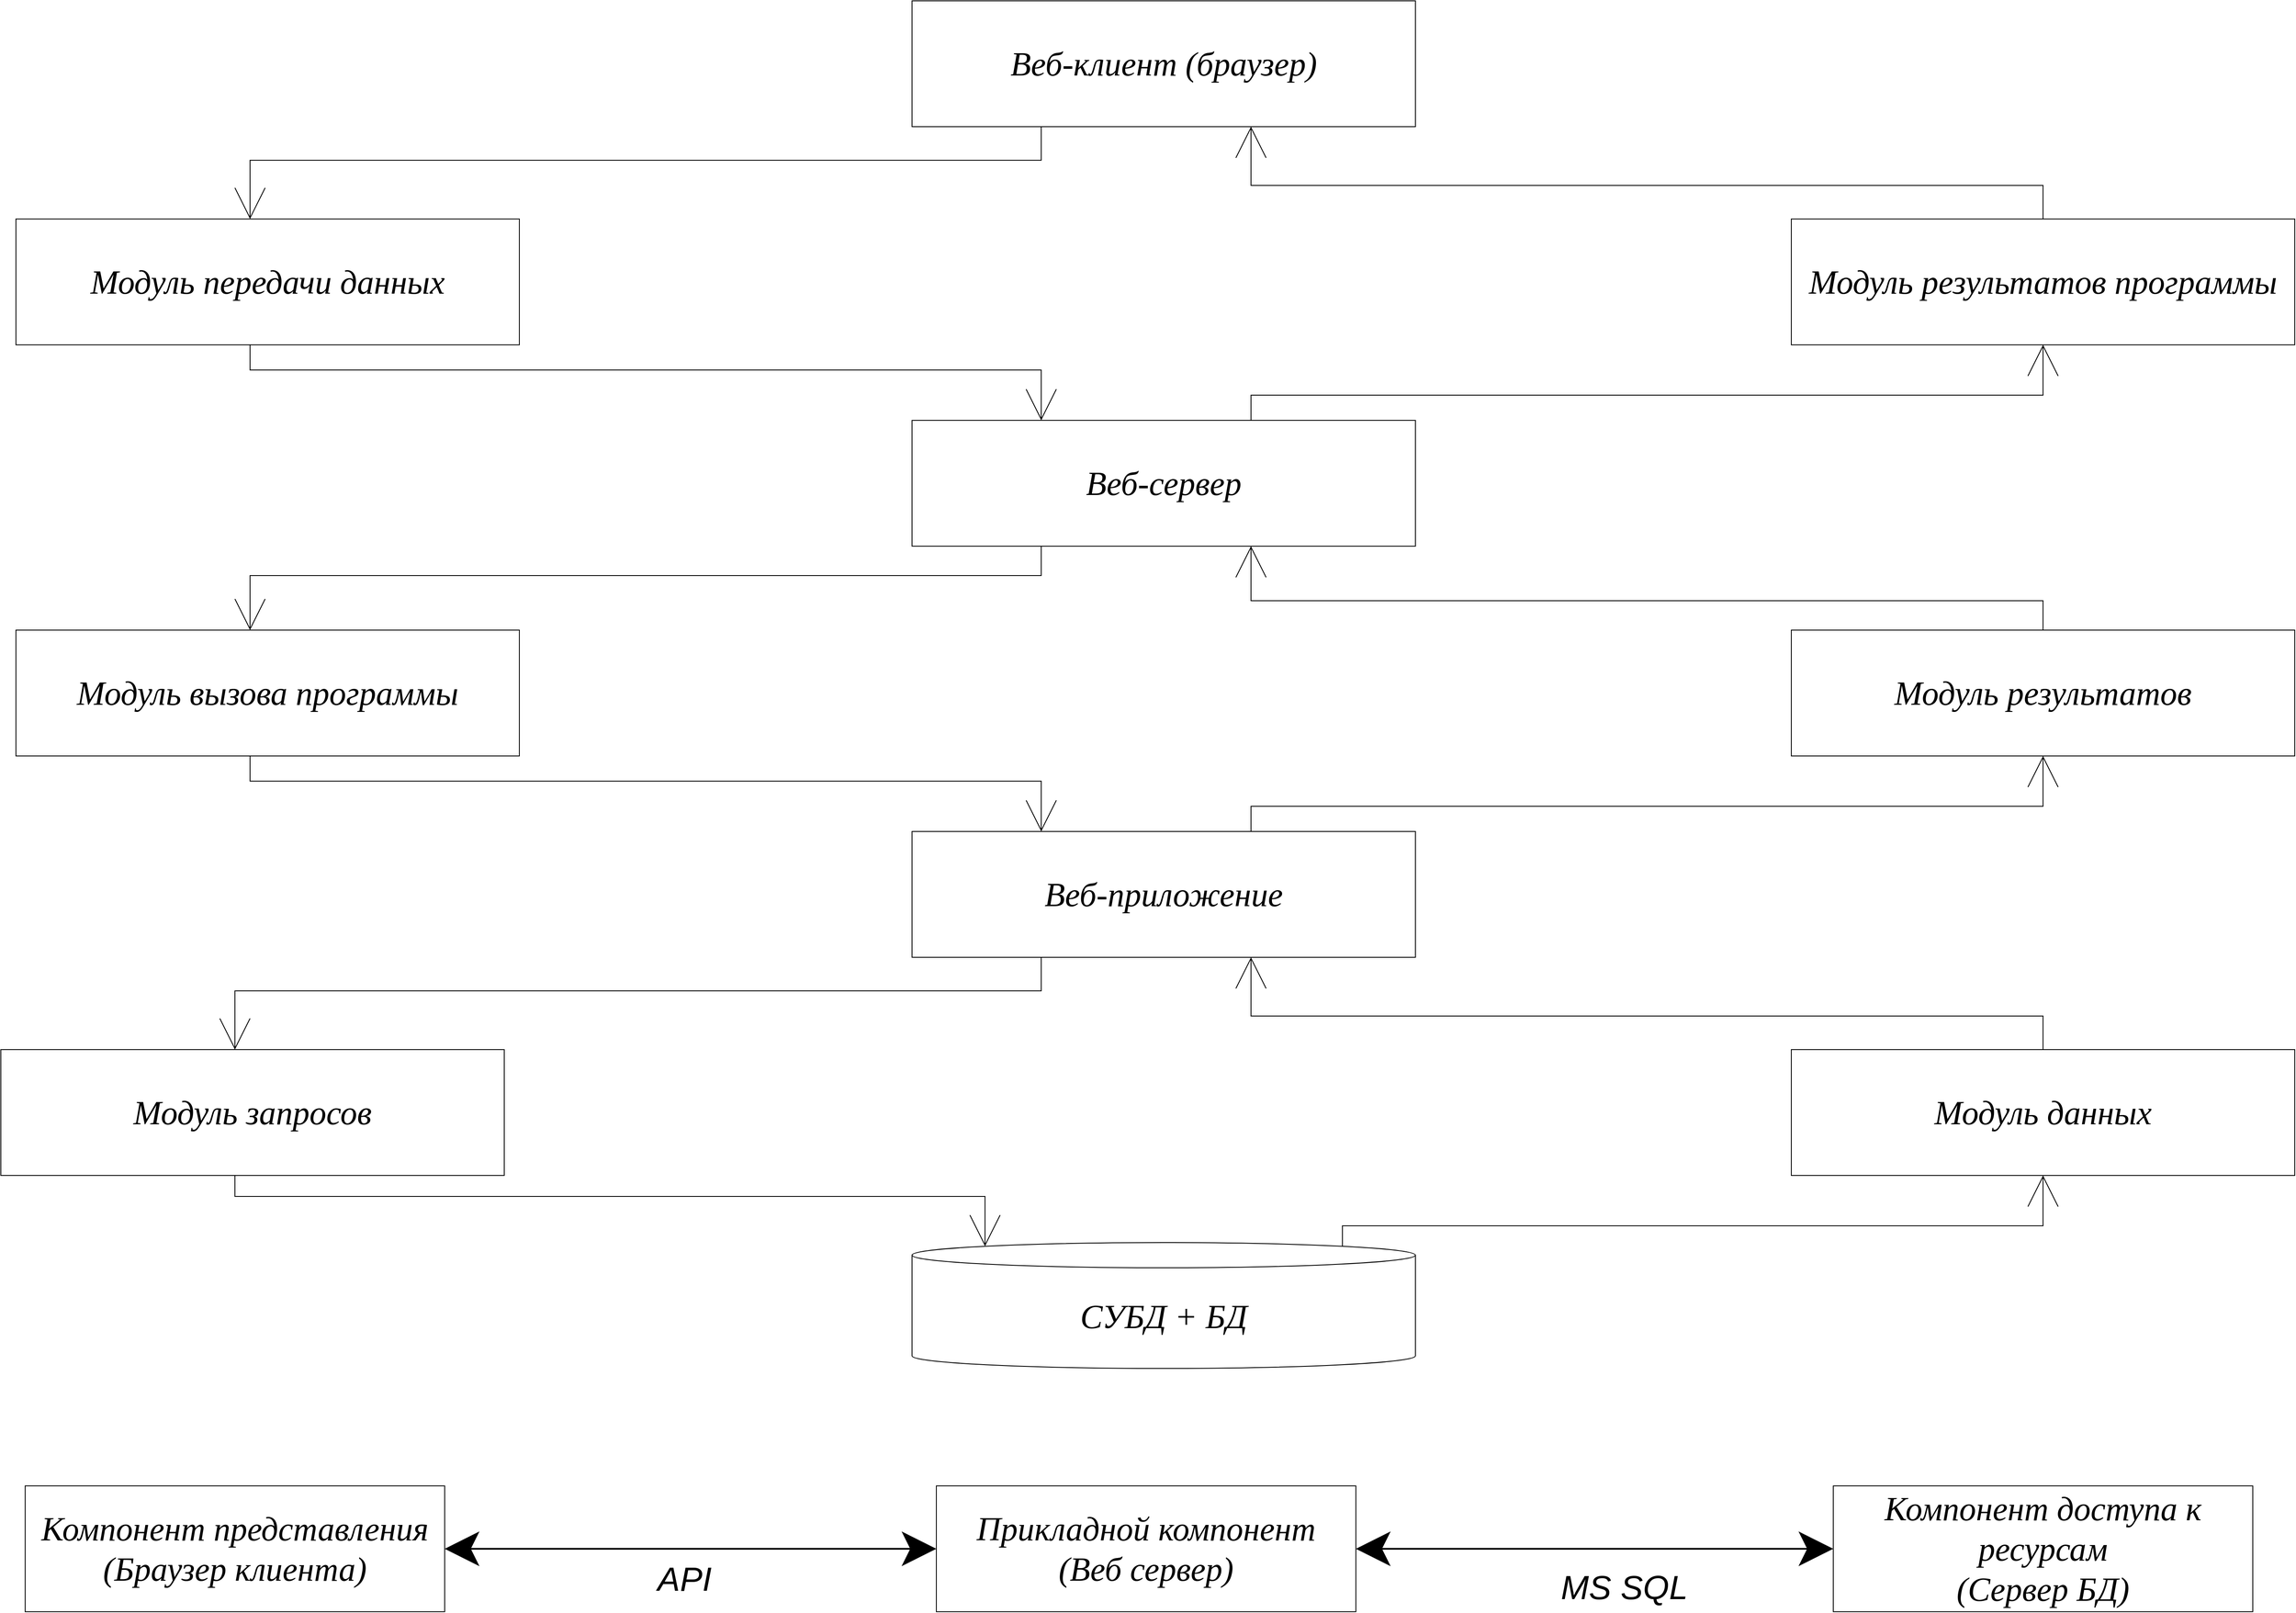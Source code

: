 <mxfile version="14.1.8" type="device"><diagram name="Страница-1" id="Страница-1"><mxGraphModel dx="3527" dy="3947" grid="1" gridSize="10" guides="1" tooltips="1" connect="1" arrows="1" fold="1" page="1" pageScale="1" pageWidth="3300" pageHeight="2339" math="0" shadow="0"><root><mxCell id="0"/><mxCell id="1" value="Блок-схема" parent="0"/><mxCell id="f9aKZ0IMSCI46NFcGJ6D-82" style="edgeStyle=orthogonalEdgeStyle;rounded=0;jumpStyle=arc;jumpSize=15;orthogonalLoop=1;jettySize=auto;html=1;exitX=0.25;exitY=1;exitDx=0;exitDy=0;entryX=0.5;entryY=0;entryDx=0;entryDy=0;fontFamily=ISOCPEUR;fontSize=30;endArrow=open;endFill=0;endSize=35;fontStyle=2" parent="1" source="ZTod386n2rKd_Kvh1nAG-105" target="ZTod386n2rKd_Kvh1nAG-115" edge="1"><mxGeometry relative="1" as="geometry"/></mxCell><mxCell id="ZTod386n2rKd_Kvh1nAG-105" value="&lt;font face=&quot;ISOCPEUR&quot; style=&quot;font-size: 40px&quot;&gt;Веб-клиент (браузер)&lt;/font&gt;" style="rounded=0;whiteSpace=wrap;html=1;fontStyle=2" parent="1" vertex="1"><mxGeometry x="4698" y="110" width="500" height="150" as="geometry"/></mxCell><mxCell id="f9aKZ0IMSCI46NFcGJ6D-86" style="edgeStyle=orthogonalEdgeStyle;rounded=0;jumpStyle=arc;jumpSize=15;orthogonalLoop=1;jettySize=auto;html=1;exitX=0.75;exitY=0;exitDx=0;exitDy=0;entryX=0.5;entryY=1;entryDx=0;entryDy=0;endArrow=open;endFill=0;endSize=35;fontFamily=ISOCPEUR;fontSize=30;fontStyle=2" parent="1" source="ZTod386n2rKd_Kvh1nAG-106" target="ZTod386n2rKd_Kvh1nAG-114" edge="1"><mxGeometry relative="1" as="geometry"/></mxCell><mxCell id="f9aKZ0IMSCI46NFcGJ6D-87" style="edgeStyle=orthogonalEdgeStyle;rounded=0;jumpStyle=arc;jumpSize=15;orthogonalLoop=1;jettySize=auto;html=1;exitX=0.25;exitY=1;exitDx=0;exitDy=0;entryX=0.5;entryY=0;entryDx=0;entryDy=0;endArrow=open;endFill=0;endSize=35;fontFamily=ISOCPEUR;fontSize=30;fontStyle=2" parent="1" source="ZTod386n2rKd_Kvh1nAG-106" target="ZTod386n2rKd_Kvh1nAG-116" edge="1"><mxGeometry relative="1" as="geometry"/></mxCell><mxCell id="ZTod386n2rKd_Kvh1nAG-106" value="&lt;font face=&quot;ISOCPEUR&quot; style=&quot;font-size: 40px&quot;&gt;Веб-сервер&lt;/font&gt;" style="rounded=0;whiteSpace=wrap;html=1;fontStyle=2" parent="1" vertex="1"><mxGeometry x="4698" y="610" width="500" height="150" as="geometry"/></mxCell><mxCell id="f9aKZ0IMSCI46NFcGJ6D-89" style="edgeStyle=orthogonalEdgeStyle;rounded=0;jumpStyle=arc;jumpSize=15;orthogonalLoop=1;jettySize=auto;html=1;exitX=0.25;exitY=1;exitDx=0;exitDy=0;entryX=0.5;entryY=0;entryDx=0;entryDy=0;endArrow=open;endFill=0;endSize=35;fontFamily=ISOCPEUR;fontSize=30;fontStyle=2" parent="1" source="ZTod386n2rKd_Kvh1nAG-107" target="ZTod386n2rKd_Kvh1nAG-117" edge="1"><mxGeometry relative="1" as="geometry"/></mxCell><mxCell id="f9aKZ0IMSCI46NFcGJ6D-99" style="edgeStyle=orthogonalEdgeStyle;rounded=0;jumpStyle=arc;jumpSize=15;orthogonalLoop=1;jettySize=auto;html=1;exitX=0.75;exitY=0;exitDx=0;exitDy=0;entryX=0.5;entryY=1;entryDx=0;entryDy=0;endArrow=open;endFill=0;endSize=35;fontFamily=ISOCPEUR;fontSize=30;fontStyle=2" parent="1" source="ZTod386n2rKd_Kvh1nAG-107" target="f9aKZ0IMSCI46NFcGJ6D-115" edge="1"><mxGeometry relative="1" as="geometry"><mxPoint x="6017" y="1010" as="targetPoint"/></mxGeometry></mxCell><mxCell id="ZTod386n2rKd_Kvh1nAG-107" value="&lt;font face=&quot;ISOCPEUR&quot; style=&quot;font-size: 40px&quot;&gt;Веб-приложение&lt;/font&gt;" style="rounded=0;whiteSpace=wrap;html=1;fontStyle=2" parent="1" vertex="1"><mxGeometry x="4698" y="1100" width="500" height="150" as="geometry"/></mxCell><mxCell id="f9aKZ0IMSCI46NFcGJ6D-119" style="edgeStyle=orthogonalEdgeStyle;rounded=0;jumpStyle=arc;jumpSize=15;orthogonalLoop=1;jettySize=auto;html=1;exitX=0.855;exitY=0;exitDx=0;exitDy=4.35;exitPerimeter=0;entryX=0.5;entryY=1;entryDx=0;entryDy=0;endArrow=open;endFill=0;endSize=35;fontFamily=ISOCPEUR;fontSize=30;fontStyle=2" parent="1" source="ZTod386n2rKd_Kvh1nAG-108" target="f9aKZ0IMSCI46NFcGJ6D-116" edge="1"><mxGeometry relative="1" as="geometry"><Array as="points"><mxPoint x="5182" y="1570"/><mxPoint x="6017" y="1570"/></Array></mxGeometry></mxCell><mxCell id="ZTod386n2rKd_Kvh1nAG-108" value="&lt;font style=&quot;font-size: 40px&quot; face=&quot;ISOCPEUR&quot;&gt;СУБД + БД&lt;/font&gt;" style="shape=cylinder3;whiteSpace=wrap;html=1;boundedLbl=1;backgroundOutline=1;size=15;fontStyle=2" parent="1" vertex="1"><mxGeometry x="4669" y="1590" width="600" height="150" as="geometry"/></mxCell><mxCell id="ZTod386n2rKd_Kvh1nAG-109" value="&lt;font face=&quot;ISOCPEUR&quot; style=&quot;font-size: 40px&quot;&gt;Компонент представления&lt;br&gt;(Браузер клиента)&lt;br&gt;&lt;/font&gt;" style="rounded=0;whiteSpace=wrap;html=1;fontStyle=2" parent="1" vertex="1"><mxGeometry x="3612" y="1880" width="500" height="150" as="geometry"/></mxCell><mxCell id="ZTod386n2rKd_Kvh1nAG-118" style="edgeStyle=orthogonalEdgeStyle;rounded=0;orthogonalLoop=1;jettySize=auto;html=1;exitX=1;exitY=0.5;exitDx=0;exitDy=0;entryX=0;entryY=0.5;entryDx=0;entryDy=0;startSize=35;endArrow=classic;endFill=1;endSize=35;strokeWidth=2;startArrow=classic;startFill=1;fontStyle=2" parent="1" source="ZTod386n2rKd_Kvh1nAG-110" target="ZTod386n2rKd_Kvh1nAG-111" edge="1"><mxGeometry relative="1" as="geometry"/></mxCell><mxCell id="ZTod386n2rKd_Kvh1nAG-110" value="&lt;font face=&quot;ISOCPEUR&quot; style=&quot;font-size: 40px&quot;&gt;Прикладной компонент&lt;br&gt;(Веб сервер)&lt;br&gt;&lt;/font&gt;" style="rounded=0;whiteSpace=wrap;html=1;fontStyle=2" parent="1" vertex="1"><mxGeometry x="4698" y="1880" width="500" height="150" as="geometry"/></mxCell><mxCell id="ZTod386n2rKd_Kvh1nAG-111" value="&lt;font face=&quot;ISOCPEUR&quot; style=&quot;font-size: 40px&quot;&gt;Компонент доступа к ресурсам&lt;br&gt;(Сервер БД)&lt;br&gt;&lt;/font&gt;" style="rounded=0;whiteSpace=wrap;html=1;fontStyle=2" parent="1" vertex="1"><mxGeometry x="5767" y="1880" width="500" height="150" as="geometry"/></mxCell><mxCell id="f9aKZ0IMSCI46NFcGJ6D-85" style="edgeStyle=orthogonalEdgeStyle;rounded=0;jumpStyle=arc;jumpSize=15;orthogonalLoop=1;jettySize=auto;html=1;exitX=0.5;exitY=0;exitDx=0;exitDy=0;entryX=0.75;entryY=1;entryDx=0;entryDy=0;endArrow=open;endFill=0;endSize=35;fontFamily=ISOCPEUR;fontSize=30;fontStyle=2" parent="1" source="ZTod386n2rKd_Kvh1nAG-114" target="ZTod386n2rKd_Kvh1nAG-105" edge="1"><mxGeometry relative="1" as="geometry"/></mxCell><mxCell id="ZTod386n2rKd_Kvh1nAG-114" value="&lt;font face=&quot;ISOCPEUR&quot; style=&quot;font-size: 40px&quot;&gt;Результат программы&lt;br&gt;&lt;/font&gt;" style="rounded=0;whiteSpace=wrap;html=1;fontStyle=2" parent="1" vertex="1"><mxGeometry x="5767" y="370" width="500" height="150" as="geometry"/></mxCell><mxCell id="f9aKZ0IMSCI46NFcGJ6D-84" style="edgeStyle=orthogonalEdgeStyle;rounded=0;jumpStyle=arc;jumpSize=15;orthogonalLoop=1;jettySize=auto;html=1;exitX=0.5;exitY=1;exitDx=0;exitDy=0;entryX=0.25;entryY=0;entryDx=0;entryDy=0;endArrow=open;endFill=0;endSize=35;fontFamily=ISOCPEUR;fontSize=30;fontStyle=2" parent="1" source="ZTod386n2rKd_Kvh1nAG-115" target="ZTod386n2rKd_Kvh1nAG-106" edge="1"><mxGeometry relative="1" as="geometry"/></mxCell><mxCell id="ZTod386n2rKd_Kvh1nAG-115" value="&lt;font face=&quot;ISOCPEUR&quot; style=&quot;font-size: 40px&quot;&gt;Передача данных&lt;br&gt;&lt;/font&gt;" style="rounded=0;whiteSpace=wrap;html=1;fontStyle=2" parent="1" vertex="1"><mxGeometry x="3630" y="370" width="500" height="150" as="geometry"/></mxCell><mxCell id="f9aKZ0IMSCI46NFcGJ6D-88" style="edgeStyle=orthogonalEdgeStyle;rounded=0;jumpStyle=arc;jumpSize=15;orthogonalLoop=1;jettySize=auto;html=1;exitX=0.5;exitY=1;exitDx=0;exitDy=0;entryX=0.25;entryY=0;entryDx=0;entryDy=0;endArrow=open;endFill=0;endSize=35;fontFamily=ISOCPEUR;fontSize=30;fontStyle=2" parent="1" source="ZTod386n2rKd_Kvh1nAG-116" target="ZTod386n2rKd_Kvh1nAG-107" edge="1"><mxGeometry relative="1" as="geometry"/></mxCell><mxCell id="ZTod386n2rKd_Kvh1nAG-116" value="&lt;font face=&quot;ISOCPEUR&quot; style=&quot;font-size: 40px&quot;&gt;Вызов программы&lt;br&gt;&lt;/font&gt;" style="rounded=0;whiteSpace=wrap;html=1;fontStyle=2" parent="1" vertex="1"><mxGeometry x="3630" y="860" width="500" height="150" as="geometry"/></mxCell><mxCell id="f9aKZ0IMSCI46NFcGJ6D-90" style="edgeStyle=orthogonalEdgeStyle;rounded=0;jumpStyle=arc;jumpSize=15;orthogonalLoop=1;jettySize=auto;html=1;exitX=0.5;exitY=1;exitDx=0;exitDy=0;entryX=0.145;entryY=0;entryDx=0;entryDy=4.35;entryPerimeter=0;endArrow=open;endFill=0;endSize=35;fontFamily=ISOCPEUR;fontSize=30;fontStyle=2" parent="1" source="ZTod386n2rKd_Kvh1nAG-117" target="ZTod386n2rKd_Kvh1nAG-108" edge="1"><mxGeometry relative="1" as="geometry"/></mxCell><mxCell id="ZTod386n2rKd_Kvh1nAG-117" value="&lt;font face=&quot;ISOCPEUR&quot; style=&quot;font-size: 40px&quot;&gt;Запрос&lt;/font&gt;" style="rounded=0;whiteSpace=wrap;html=1;fontStyle=2" parent="1" vertex="1"><mxGeometry x="3612" y="1360" width="500" height="150" as="geometry"/></mxCell><mxCell id="ZTod386n2rKd_Kvh1nAG-119" style="edgeStyle=orthogonalEdgeStyle;rounded=0;orthogonalLoop=1;jettySize=auto;html=1;exitX=1;exitY=0.5;exitDx=0;exitDy=0;startSize=35;endArrow=classic;endFill=1;endSize=35;strokeWidth=2;startArrow=classic;startFill=1;entryX=0;entryY=0.5;entryDx=0;entryDy=0;fontStyle=2" parent="1" source="ZTod386n2rKd_Kvh1nAG-109" target="ZTod386n2rKd_Kvh1nAG-110" edge="1"><mxGeometry relative="1" as="geometry"><mxPoint x="4154" y="2090" as="sourcePoint"/><mxPoint x="4497" y="2090" as="targetPoint"/><Array as="points"><mxPoint x="4444" y="1955"/><mxPoint x="4444" y="1955"/></Array></mxGeometry></mxCell><mxCell id="ZTod386n2rKd_Kvh1nAG-120" value="&lt;font style=&quot;font-size: 40px&quot;&gt;API&lt;/font&gt;" style="text;html=1;strokeColor=none;fillColor=none;align=center;verticalAlign=middle;whiteSpace=wrap;rounded=0;fontStyle=2" parent="1" vertex="1"><mxGeometry x="4378" y="1980" width="40" height="20" as="geometry"/></mxCell><mxCell id="ZTod386n2rKd_Kvh1nAG-121" value="&lt;font style=&quot;font-size: 40px&quot;&gt;MS SQL&lt;/font&gt;" style="text;html=1;strokeColor=none;fillColor=none;align=center;verticalAlign=middle;whiteSpace=wrap;rounded=0;fontStyle=2" parent="1" vertex="1"><mxGeometry x="5428" y="1990" width="180" height="20" as="geometry"/></mxCell><mxCell id="f9aKZ0IMSCI46NFcGJ6D-102" style="edgeStyle=orthogonalEdgeStyle;rounded=0;jumpStyle=arc;jumpSize=15;orthogonalLoop=1;jettySize=auto;html=1;exitX=0.5;exitY=0;exitDx=0;exitDy=0;entryX=0.75;entryY=1;entryDx=0;entryDy=0;endArrow=open;endFill=0;endSize=35;fontFamily=ISOCPEUR;fontSize=30;fontStyle=2" parent="1" source="f9aKZ0IMSCI46NFcGJ6D-116" target="ZTod386n2rKd_Kvh1nAG-107" edge="1"><mxGeometry relative="1" as="geometry"><mxPoint x="6017" y="1360.0" as="sourcePoint"/></mxGeometry></mxCell><mxCell id="f9aKZ0IMSCI46NFcGJ6D-100" style="edgeStyle=orthogonalEdgeStyle;rounded=0;jumpStyle=arc;jumpSize=15;orthogonalLoop=1;jettySize=auto;html=1;exitX=0.5;exitY=0;exitDx=0;exitDy=0;entryX=0.75;entryY=1;entryDx=0;entryDy=0;endArrow=open;endFill=0;endSize=35;fontFamily=ISOCPEUR;fontSize=30;fontStyle=2" parent="1" source="f9aKZ0IMSCI46NFcGJ6D-115" target="ZTod386n2rKd_Kvh1nAG-106" edge="1"><mxGeometry relative="1" as="geometry"><mxPoint x="6017" y="860" as="sourcePoint"/></mxGeometry></mxCell><mxCell id="f9aKZ0IMSCI46NFcGJ6D-103" value="&lt;font face=&quot;ISOCPEUR&quot; style=&quot;font-size: 40px&quot;&gt;Запрос&lt;/font&gt;" style="rounded=0;whiteSpace=wrap;html=1;fontStyle=2" parent="1" vertex="1"><mxGeometry x="3612" y="1360" width="500" height="150" as="geometry"/></mxCell><mxCell id="f9aKZ0IMSCI46NFcGJ6D-104" value="&lt;font face=&quot;ISOCPEUR&quot; style=&quot;font-size: 40px&quot;&gt;Вызов программы&lt;br&gt;&lt;/font&gt;" style="rounded=0;whiteSpace=wrap;html=1;fontStyle=2" parent="1" vertex="1"><mxGeometry x="3630" y="860" width="500" height="150" as="geometry"/></mxCell><mxCell id="f9aKZ0IMSCI46NFcGJ6D-105" value="&lt;font face=&quot;ISOCPEUR&quot; style=&quot;font-size: 40px&quot;&gt;Передача данных&lt;br&gt;&lt;/font&gt;" style="rounded=0;whiteSpace=wrap;html=1;fontStyle=2" parent="1" vertex="1"><mxGeometry x="3630" y="370" width="500" height="150" as="geometry"/></mxCell><mxCell id="f9aKZ0IMSCI46NFcGJ6D-106" value="&lt;font face=&quot;ISOCPEUR&quot; style=&quot;font-size: 40px&quot;&gt;Веб-клиент (браузер)&lt;/font&gt;" style="rounded=0;whiteSpace=wrap;html=1;fontStyle=2" parent="1" vertex="1"><mxGeometry x="4698" y="110" width="500" height="150" as="geometry"/></mxCell><mxCell id="f9aKZ0IMSCI46NFcGJ6D-107" value="&lt;font face=&quot;ISOCPEUR&quot; style=&quot;font-size: 40px&quot;&gt;Результат программы&lt;br&gt;&lt;/font&gt;" style="rounded=0;whiteSpace=wrap;html=1;fontStyle=2" parent="1" vertex="1"><mxGeometry x="5767" y="370" width="500" height="150" as="geometry"/></mxCell><mxCell id="f9aKZ0IMSCI46NFcGJ6D-110" value="&lt;font face=&quot;ISOCPEUR&quot; style=&quot;font-size: 40px&quot;&gt;Модуль запросов&lt;/font&gt;" style="rounded=0;whiteSpace=wrap;html=1;fontStyle=2" parent="1" vertex="1"><mxGeometry x="3583" y="1360" width="600" height="150" as="geometry"/></mxCell><mxCell id="f9aKZ0IMSCI46NFcGJ6D-111" value="&lt;font face=&quot;ISOCPEUR&quot; style=&quot;font-size: 40px&quot;&gt;Модуль вызова программы&lt;br&gt;&lt;/font&gt;" style="rounded=0;whiteSpace=wrap;html=1;fontStyle=2" parent="1" vertex="1"><mxGeometry x="3601" y="860" width="600" height="150" as="geometry"/></mxCell><mxCell id="f9aKZ0IMSCI46NFcGJ6D-112" value="&lt;font face=&quot;ISOCPEUR&quot; style=&quot;font-size: 40px&quot;&gt;Модуль передачи данных&lt;br&gt;&lt;/font&gt;" style="rounded=0;whiteSpace=wrap;html=1;fontStyle=2" parent="1" vertex="1"><mxGeometry x="3601" y="370" width="600" height="150" as="geometry"/></mxCell><mxCell id="f9aKZ0IMSCI46NFcGJ6D-113" value="&lt;font face=&quot;ISOCPEUR&quot; style=&quot;font-size: 40px&quot;&gt;Веб-клиент (браузер)&lt;/font&gt;" style="rounded=0;whiteSpace=wrap;html=1;fontStyle=2" parent="1" vertex="1"><mxGeometry x="4669" y="110" width="600" height="150" as="geometry"/></mxCell><mxCell id="f9aKZ0IMSCI46NFcGJ6D-114" value="&lt;font face=&quot;ISOCPEUR&quot; style=&quot;font-size: 40px&quot;&gt;Модуль результатов программы&lt;br&gt;&lt;/font&gt;" style="rounded=0;whiteSpace=wrap;html=1;fontStyle=2" parent="1" vertex="1"><mxGeometry x="5717" y="370" width="600" height="150" as="geometry"/></mxCell><mxCell id="f9aKZ0IMSCI46NFcGJ6D-115" value="&lt;font face=&quot;ISOCPEUR&quot; style=&quot;font-size: 40px&quot;&gt;Модуль результатов&lt;br&gt;&lt;/font&gt;" style="rounded=0;whiteSpace=wrap;html=1;fontStyle=2" parent="1" vertex="1"><mxGeometry x="5717" y="860" width="600" height="150" as="geometry"/></mxCell><mxCell id="f9aKZ0IMSCI46NFcGJ6D-116" value="&lt;font face=&quot;ISOCPEUR&quot; style=&quot;font-size: 40px&quot;&gt;Модуль данных&lt;br&gt;&lt;/font&gt;" style="rounded=0;whiteSpace=wrap;html=1;fontStyle=2" parent="1" vertex="1"><mxGeometry x="5717" y="1360" width="600" height="150" as="geometry"/></mxCell><mxCell id="f9aKZ0IMSCI46NFcGJ6D-117" value="&lt;font face=&quot;ISOCPEUR&quot; style=&quot;font-size: 40px&quot;&gt;Веб-сервер&lt;/font&gt;" style="rounded=0;whiteSpace=wrap;html=1;fontStyle=2" parent="1" vertex="1"><mxGeometry x="4669" y="610" width="600" height="150" as="geometry"/></mxCell><mxCell id="f9aKZ0IMSCI46NFcGJ6D-118" value="&lt;font face=&quot;ISOCPEUR&quot; style=&quot;font-size: 40px&quot;&gt;Веб-приложение&lt;/font&gt;" style="rounded=0;whiteSpace=wrap;html=1;fontStyle=2" parent="1" vertex="1"><mxGeometry x="4669" y="1100" width="600" height="150" as="geometry"/></mxCell><mxCell id="2" value="Соединительная линия" parent="0"/><mxCell id="3" value="Connector" parent="0"/><mxCell id="4" value="Flowchart" parent="0"/><mxCell id="5" value="Сеть" parent="0"/><mxCell id="6" value="Соединитель" parent="0"/></root></mxGraphModel></diagram></mxfile>